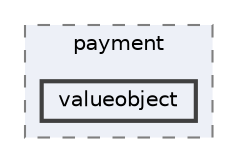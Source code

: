 digraph "repository/brm-payment/src/main/java/com/sterlite/cal/brm/payment/valueobject"
{
 // LATEX_PDF_SIZE
  bgcolor="transparent";
  edge [fontname=Helvetica,fontsize=10,labelfontname=Helvetica,labelfontsize=10];
  node [fontname=Helvetica,fontsize=10,shape=box,height=0.2,width=0.4];
  compound=true
  subgraph clusterdir_4fe327605cf6e5f15ff04a15ae9c655d {
    graph [ bgcolor="#edf0f7", pencolor="grey50", label="payment", fontname=Helvetica,fontsize=10 style="filled,dashed", URL="dir_4fe327605cf6e5f15ff04a15ae9c655d.html",tooltip=""]
  dir_1a9bc769a490a27d417f2cd4363a47df [label="valueobject", fillcolor="#edf0f7", color="grey25", style="filled,bold", URL="dir_1a9bc769a490a27d417f2cd4363a47df.html",tooltip=""];
  }
}
